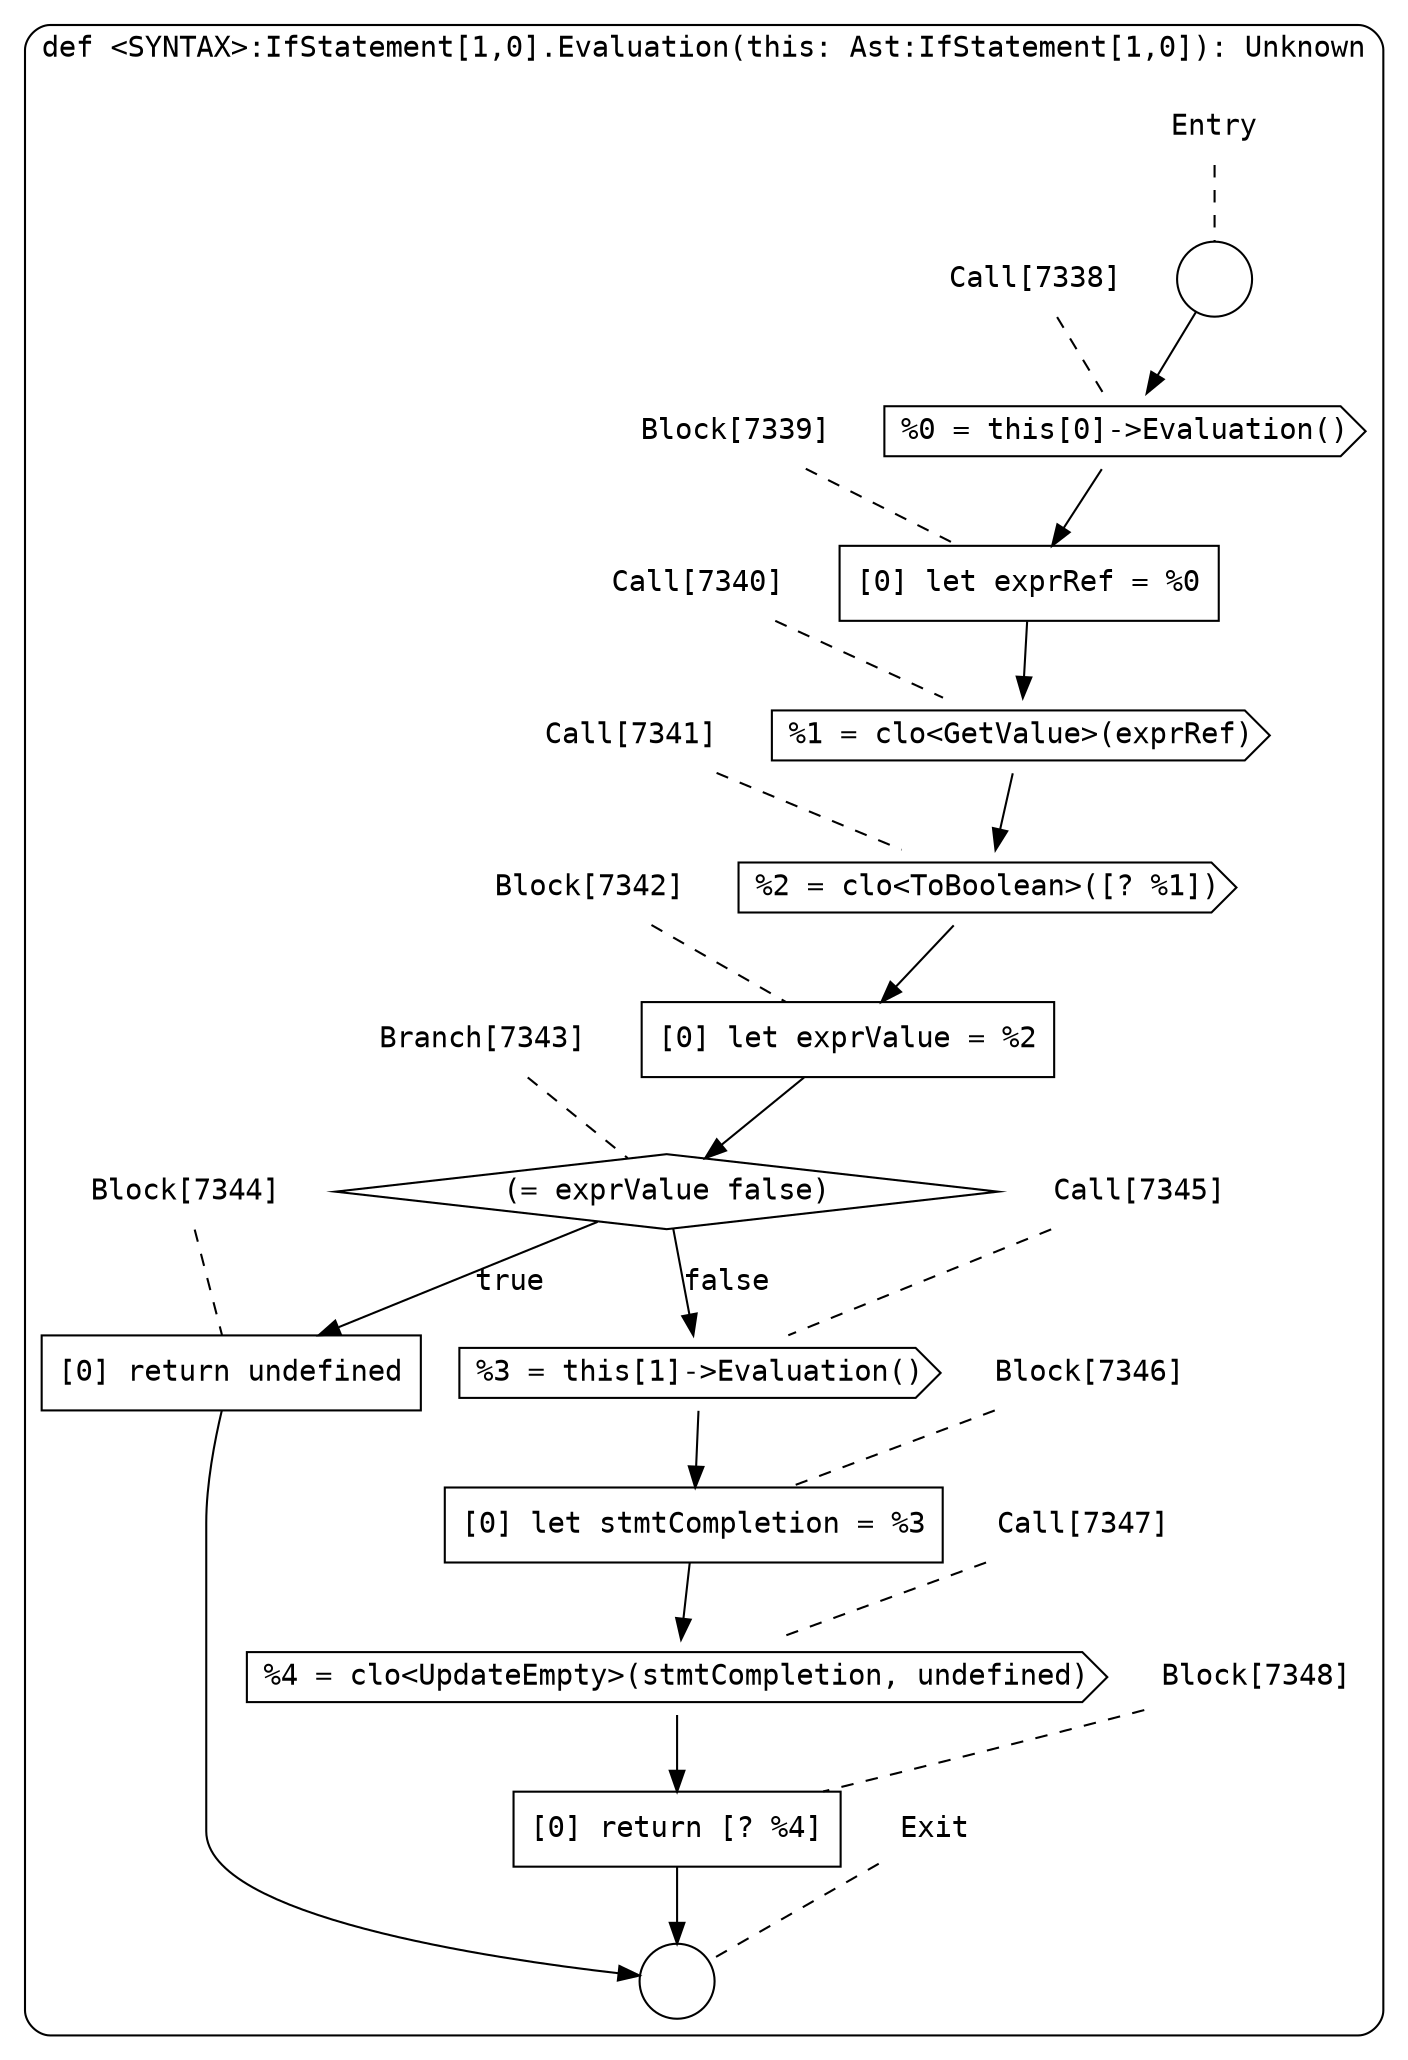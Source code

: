 digraph {
  graph [fontname = "Consolas"]
  node [fontname = "Consolas"]
  edge [fontname = "Consolas"]
  subgraph cluster1407 {
    label = "def <SYNTAX>:IfStatement[1,0].Evaluation(this: Ast:IfStatement[1,0]): Unknown"
    style = rounded
    cluster1407_entry_name [shape=none, label=<<font color="black">Entry</font>>]
    cluster1407_entry_name -> cluster1407_entry [arrowhead=none, color="black", style=dashed]
    cluster1407_entry [shape=circle label=" " color="black" fillcolor="white" style=filled]
    cluster1407_entry -> node7338 [color="black"]
    cluster1407_exit_name [shape=none, label=<<font color="black">Exit</font>>]
    cluster1407_exit_name -> cluster1407_exit [arrowhead=none, color="black", style=dashed]
    cluster1407_exit [shape=circle label=" " color="black" fillcolor="white" style=filled]
    node7338_name [shape=none, label=<<font color="black">Call[7338]</font>>]
    node7338_name -> node7338 [arrowhead=none, color="black", style=dashed]
    node7338 [shape=cds, label=<<font color="black">%0 = this[0]-&gt;Evaluation()</font>> color="black" fillcolor="white", style=filled]
    node7338 -> node7339 [color="black"]
    node7339_name [shape=none, label=<<font color="black">Block[7339]</font>>]
    node7339_name -> node7339 [arrowhead=none, color="black", style=dashed]
    node7339 [shape=box, label=<<font color="black">[0] let exprRef = %0<BR ALIGN="LEFT"/></font>> color="black" fillcolor="white", style=filled]
    node7339 -> node7340 [color="black"]
    node7340_name [shape=none, label=<<font color="black">Call[7340]</font>>]
    node7340_name -> node7340 [arrowhead=none, color="black", style=dashed]
    node7340 [shape=cds, label=<<font color="black">%1 = clo&lt;GetValue&gt;(exprRef)</font>> color="black" fillcolor="white", style=filled]
    node7340 -> node7341 [color="black"]
    node7341_name [shape=none, label=<<font color="black">Call[7341]</font>>]
    node7341_name -> node7341 [arrowhead=none, color="black", style=dashed]
    node7341 [shape=cds, label=<<font color="black">%2 = clo&lt;ToBoolean&gt;([? %1])</font>> color="black" fillcolor="white", style=filled]
    node7341 -> node7342 [color="black"]
    node7342_name [shape=none, label=<<font color="black">Block[7342]</font>>]
    node7342_name -> node7342 [arrowhead=none, color="black", style=dashed]
    node7342 [shape=box, label=<<font color="black">[0] let exprValue = %2<BR ALIGN="LEFT"/></font>> color="black" fillcolor="white", style=filled]
    node7342 -> node7343 [color="black"]
    node7343_name [shape=none, label=<<font color="black">Branch[7343]</font>>]
    node7343_name -> node7343 [arrowhead=none, color="black", style=dashed]
    node7343 [shape=diamond, label=<<font color="black">(= exprValue false)</font>> color="black" fillcolor="white", style=filled]
    node7343 -> node7344 [label=<<font color="black">true</font>> color="black"]
    node7343 -> node7345 [label=<<font color="black">false</font>> color="black"]
    node7344_name [shape=none, label=<<font color="black">Block[7344]</font>>]
    node7344_name -> node7344 [arrowhead=none, color="black", style=dashed]
    node7344 [shape=box, label=<<font color="black">[0] return undefined<BR ALIGN="LEFT"/></font>> color="black" fillcolor="white", style=filled]
    node7344 -> cluster1407_exit [color="black"]
    node7345_name [shape=none, label=<<font color="black">Call[7345]</font>>]
    node7345_name -> node7345 [arrowhead=none, color="black", style=dashed]
    node7345 [shape=cds, label=<<font color="black">%3 = this[1]-&gt;Evaluation()</font>> color="black" fillcolor="white", style=filled]
    node7345 -> node7346 [color="black"]
    node7346_name [shape=none, label=<<font color="black">Block[7346]</font>>]
    node7346_name -> node7346 [arrowhead=none, color="black", style=dashed]
    node7346 [shape=box, label=<<font color="black">[0] let stmtCompletion = %3<BR ALIGN="LEFT"/></font>> color="black" fillcolor="white", style=filled]
    node7346 -> node7347 [color="black"]
    node7347_name [shape=none, label=<<font color="black">Call[7347]</font>>]
    node7347_name -> node7347 [arrowhead=none, color="black", style=dashed]
    node7347 [shape=cds, label=<<font color="black">%4 = clo&lt;UpdateEmpty&gt;(stmtCompletion, undefined)</font>> color="black" fillcolor="white", style=filled]
    node7347 -> node7348 [color="black"]
    node7348_name [shape=none, label=<<font color="black">Block[7348]</font>>]
    node7348_name -> node7348 [arrowhead=none, color="black", style=dashed]
    node7348 [shape=box, label=<<font color="black">[0] return [? %4]<BR ALIGN="LEFT"/></font>> color="black" fillcolor="white", style=filled]
    node7348 -> cluster1407_exit [color="black"]
  }
}